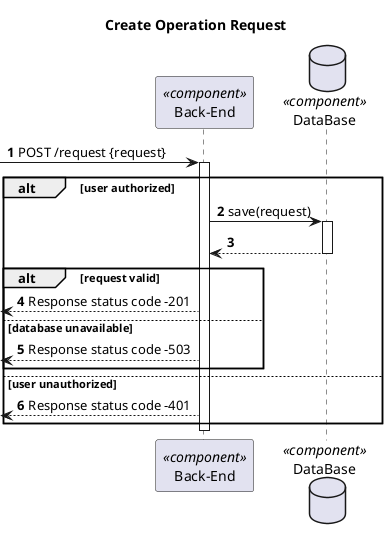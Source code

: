 @startuml Process View - Level 3

autonumber
skinparam packageStyle rect

title Create Operation Request

participant "Back-End" as BE <<component>>
database "DataBase" as DB <<component>>

-> BE: POST /request {request}

alt user authorized

activate BE

BE -> DB: save(request)

activate DB

DB --> BE:

deactivate DB

alt request valid

<-- BE: Response status code -201

else database unavailable

<-- BE: Response status code -503

end

else user unauthorized

<-- BE: Response status code -401

end

deactivate BE

@enduml

